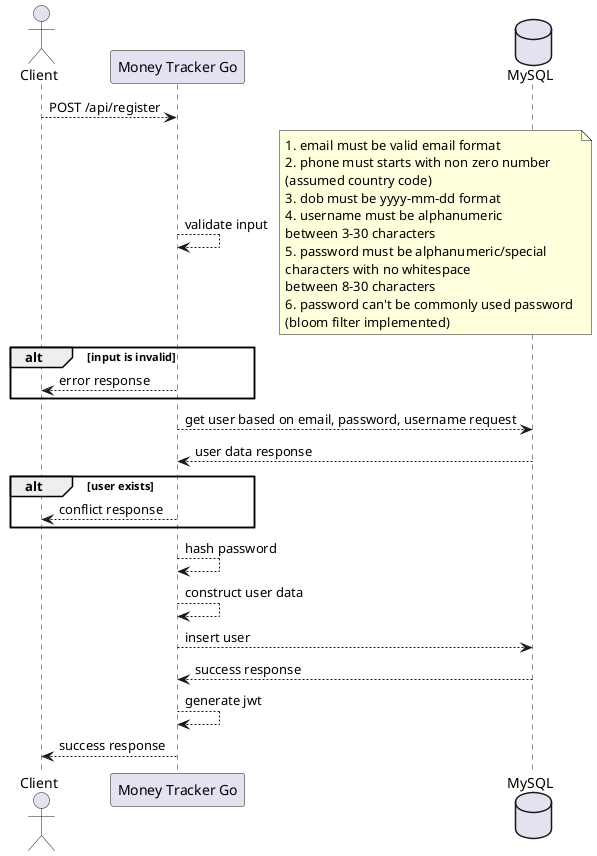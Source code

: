 @startuml Register Sequence

actor "Client" as client
participant "Money Tracker Go" as server
database "MySQL" as db

client --> server : POST /api/register
server --> server : validate input
note right
  1. email must be valid email format
  2. phone must starts with non zero number 
  (assumed country code)
  3. dob must be yyyy-mm-dd format
  4. username must be alphanumeric 
  between 3-30 characters
  5. password must be alphanumeric/special 
  characters with no whitespace 
  between 8-30 characters
  6. password can't be commonly used password 
  (bloom filter implemented)
end note
alt input is invalid
  server --> client : error response
end
server --> db : get user based on email, password, username request
db --> server : user data response 
alt user exists
  server --> client : conflict response
end
server --> server : hash password
server --> server : construct user data
server --> db : insert user
db --> server : success response
server --> server : generate jwt
server --> client : success response

@enduml